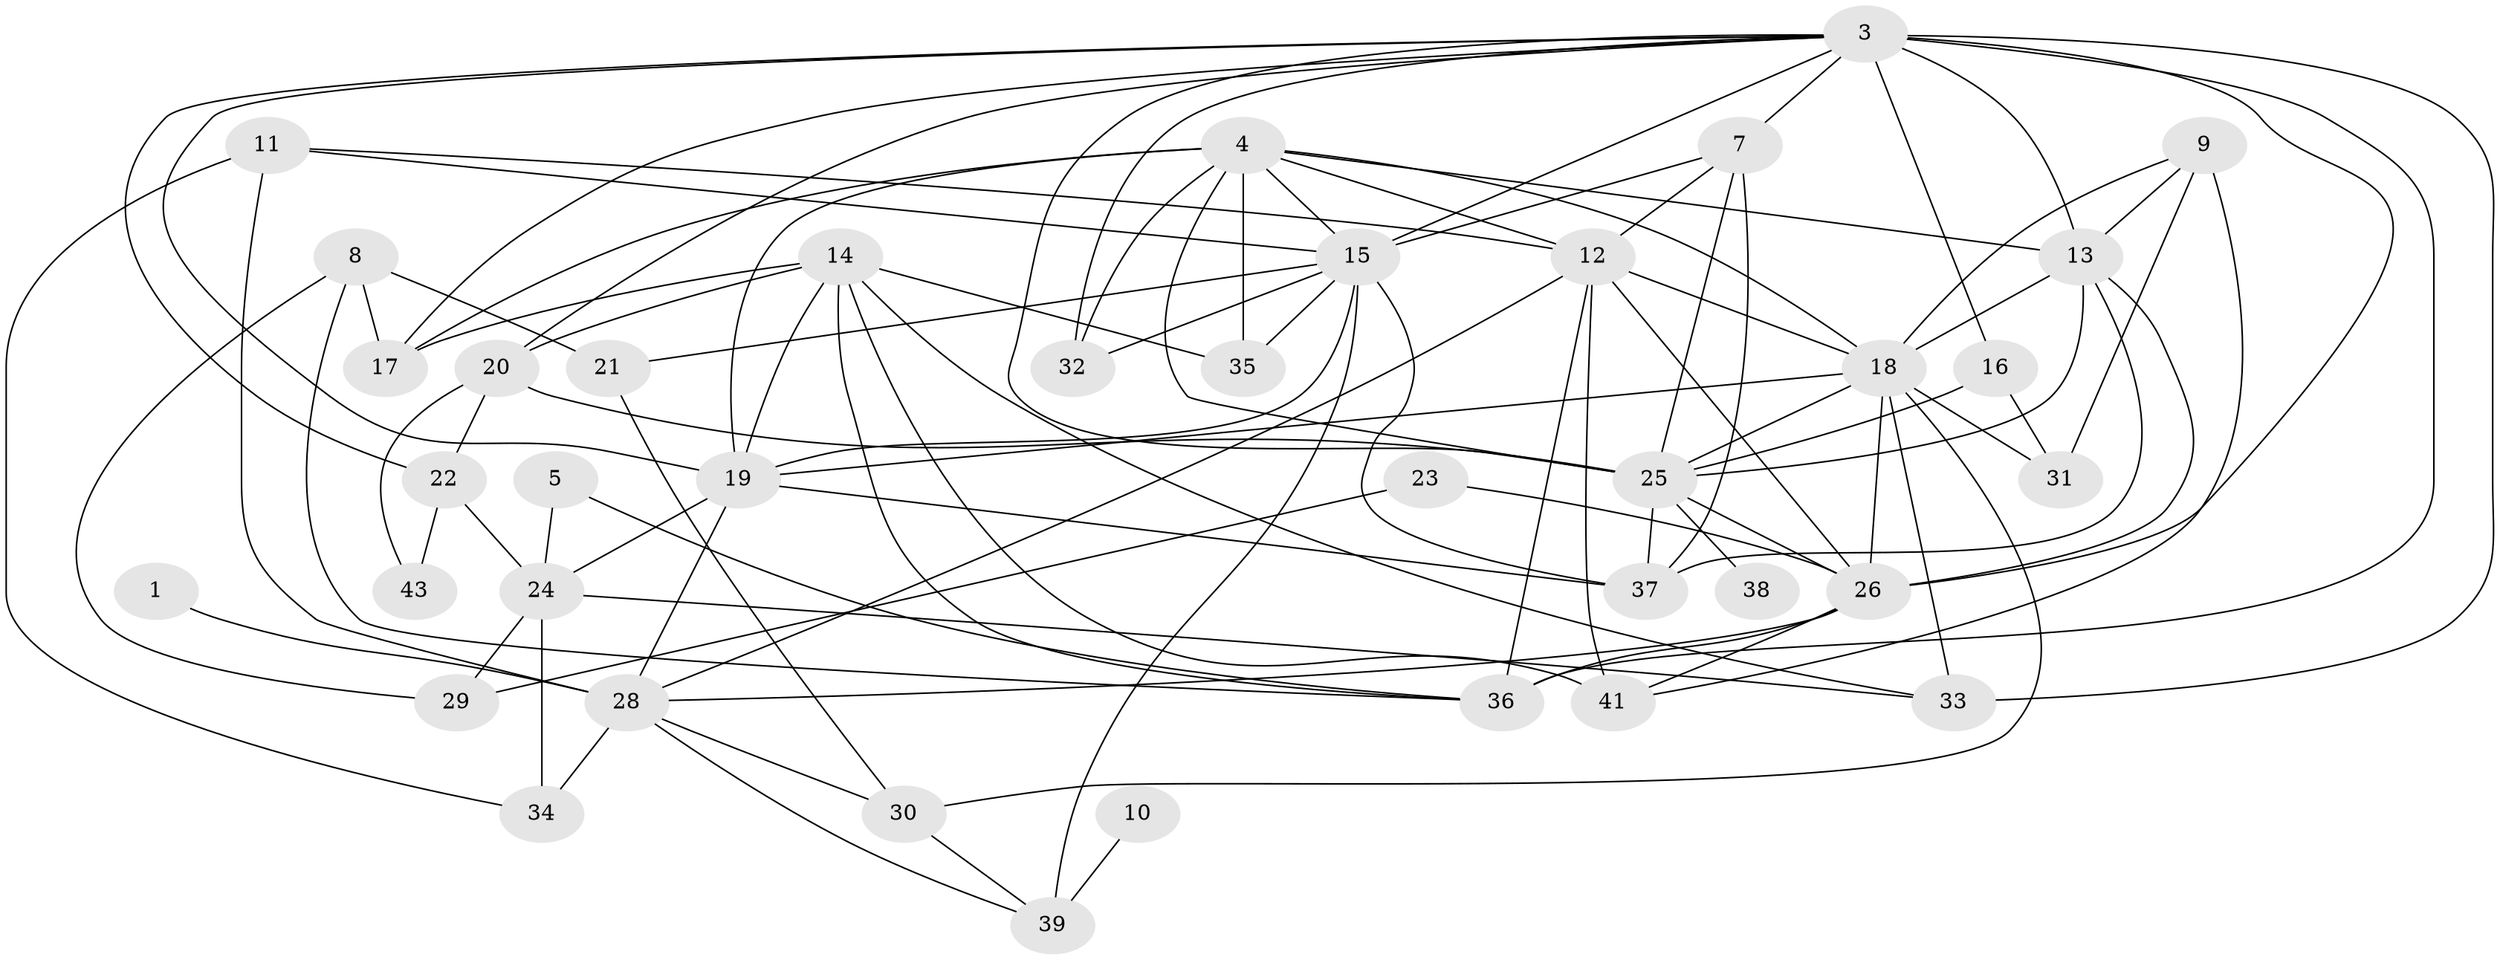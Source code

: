 // original degree distribution, {1: 0.17123287671232876, 8: 0.0273972602739726, 3: 0.2671232876712329, 4: 0.1643835616438356, 2: 0.1643835616438356, 5: 0.1095890410958904, 0: 0.03424657534246575, 6: 0.03424657534246575, 7: 0.02054794520547945, 9: 0.00684931506849315}
// Generated by graph-tools (version 1.1) at 2025/47/03/04/25 22:47:56]
// undirected, 38 vertices, 96 edges
graph export_dot {
  node [color=gray90,style=filled];
  1;
  3;
  4;
  5;
  7;
  8;
  9;
  10;
  11;
  12;
  13;
  14;
  15;
  16;
  17;
  18;
  19;
  20;
  21;
  22;
  23;
  24;
  25;
  26;
  28;
  29;
  30;
  31;
  32;
  33;
  34;
  35;
  36;
  37;
  38;
  39;
  41;
  43;
  1 -- 28 [weight=1.0];
  3 -- 7 [weight=1.0];
  3 -- 13 [weight=3.0];
  3 -- 15 [weight=3.0];
  3 -- 16 [weight=1.0];
  3 -- 17 [weight=1.0];
  3 -- 19 [weight=2.0];
  3 -- 20 [weight=1.0];
  3 -- 22 [weight=1.0];
  3 -- 25 [weight=4.0];
  3 -- 26 [weight=4.0];
  3 -- 32 [weight=1.0];
  3 -- 33 [weight=3.0];
  3 -- 36 [weight=3.0];
  4 -- 12 [weight=1.0];
  4 -- 13 [weight=1.0];
  4 -- 15 [weight=1.0];
  4 -- 17 [weight=1.0];
  4 -- 18 [weight=1.0];
  4 -- 19 [weight=1.0];
  4 -- 25 [weight=2.0];
  4 -- 32 [weight=1.0];
  4 -- 35 [weight=2.0];
  5 -- 24 [weight=1.0];
  5 -- 36 [weight=1.0];
  7 -- 12 [weight=1.0];
  7 -- 15 [weight=1.0];
  7 -- 25 [weight=1.0];
  7 -- 37 [weight=1.0];
  8 -- 17 [weight=1.0];
  8 -- 21 [weight=1.0];
  8 -- 29 [weight=1.0];
  8 -- 36 [weight=1.0];
  9 -- 13 [weight=1.0];
  9 -- 18 [weight=1.0];
  9 -- 31 [weight=1.0];
  9 -- 41 [weight=1.0];
  10 -- 39 [weight=2.0];
  11 -- 12 [weight=1.0];
  11 -- 15 [weight=1.0];
  11 -- 28 [weight=2.0];
  11 -- 34 [weight=1.0];
  12 -- 18 [weight=1.0];
  12 -- 26 [weight=1.0];
  12 -- 28 [weight=1.0];
  12 -- 36 [weight=1.0];
  12 -- 41 [weight=1.0];
  13 -- 18 [weight=1.0];
  13 -- 25 [weight=4.0];
  13 -- 26 [weight=1.0];
  13 -- 37 [weight=2.0];
  14 -- 17 [weight=1.0];
  14 -- 19 [weight=1.0];
  14 -- 20 [weight=1.0];
  14 -- 33 [weight=1.0];
  14 -- 35 [weight=1.0];
  14 -- 36 [weight=1.0];
  14 -- 41 [weight=2.0];
  15 -- 19 [weight=1.0];
  15 -- 21 [weight=1.0];
  15 -- 32 [weight=1.0];
  15 -- 35 [weight=1.0];
  15 -- 37 [weight=1.0];
  15 -- 39 [weight=1.0];
  16 -- 25 [weight=1.0];
  16 -- 31 [weight=1.0];
  18 -- 19 [weight=1.0];
  18 -- 25 [weight=2.0];
  18 -- 26 [weight=1.0];
  18 -- 30 [weight=1.0];
  18 -- 31 [weight=1.0];
  18 -- 33 [weight=2.0];
  19 -- 24 [weight=1.0];
  19 -- 28 [weight=1.0];
  19 -- 37 [weight=2.0];
  20 -- 22 [weight=1.0];
  20 -- 25 [weight=1.0];
  20 -- 43 [weight=1.0];
  21 -- 30 [weight=1.0];
  22 -- 24 [weight=1.0];
  22 -- 43 [weight=1.0];
  23 -- 26 [weight=1.0];
  23 -- 29 [weight=1.0];
  24 -- 29 [weight=1.0];
  24 -- 33 [weight=1.0];
  24 -- 34 [weight=4.0];
  25 -- 26 [weight=1.0];
  25 -- 37 [weight=1.0];
  25 -- 38 [weight=1.0];
  26 -- 28 [weight=1.0];
  26 -- 36 [weight=1.0];
  26 -- 41 [weight=1.0];
  28 -- 30 [weight=1.0];
  28 -- 34 [weight=1.0];
  28 -- 39 [weight=1.0];
  30 -- 39 [weight=1.0];
}
